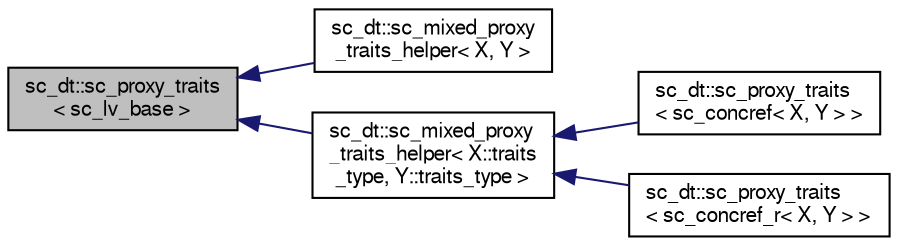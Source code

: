 digraph "sc_dt::sc_proxy_traits&lt; sc_lv_base &gt;"
{
  edge [fontname="FreeSans",fontsize="10",labelfontname="FreeSans",labelfontsize="10"];
  node [fontname="FreeSans",fontsize="10",shape=record];
  rankdir="LR";
  Node0 [label="sc_dt::sc_proxy_traits\l\< sc_lv_base \>",height=0.2,width=0.4,color="black", fillcolor="grey75", style="filled", fontcolor="black"];
  Node0 -> Node1 [dir="back",color="midnightblue",fontsize="10",style="solid",fontname="FreeSans"];
  Node1 [label="sc_dt::sc_mixed_proxy\l_traits_helper\< X, Y \>",height=0.2,width=0.4,color="black", fillcolor="white", style="filled",URL="$a01480.html"];
  Node0 -> Node2 [dir="back",color="midnightblue",fontsize="10",style="solid",fontname="FreeSans"];
  Node2 [label="sc_dt::sc_mixed_proxy\l_traits_helper\< X::traits\l_type, Y::traits_type \>",height=0.2,width=0.4,color="black", fillcolor="white", style="filled",URL="$a01480.html"];
  Node2 -> Node3 [dir="back",color="midnightblue",fontsize="10",style="solid",fontname="FreeSans"];
  Node3 [label="sc_dt::sc_proxy_traits\l\< sc_concref\< X, Y \> \>",height=0.2,width=0.4,color="black", fillcolor="white", style="filled",URL="$a01492.html"];
  Node2 -> Node4 [dir="back",color="midnightblue",fontsize="10",style="solid",fontname="FreeSans"];
  Node4 [label="sc_dt::sc_proxy_traits\l\< sc_concref_r\< X, Y \> \>",height=0.2,width=0.4,color="black", fillcolor="white", style="filled",URL="$a01488.html"];
}

